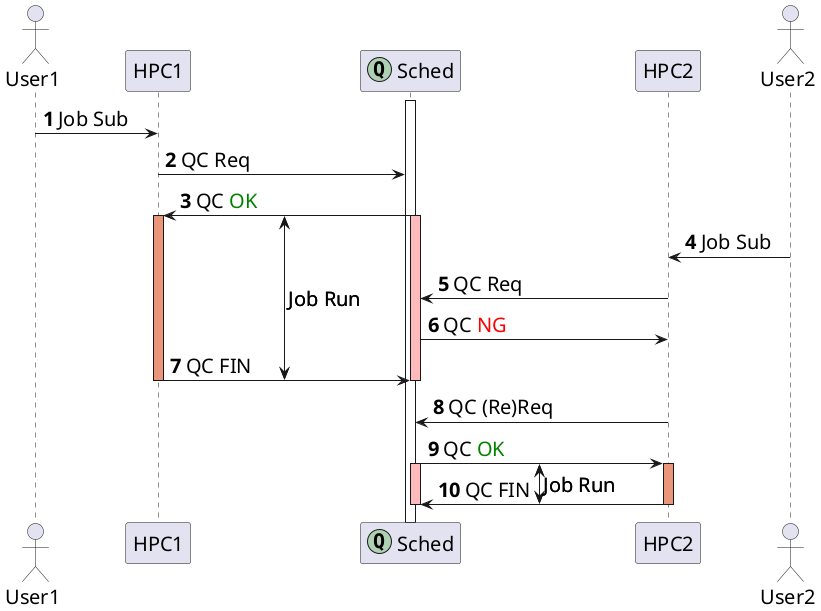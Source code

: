 @startuml
!pragma teoz true
autonumber
' autoactivate on
skinparam defaultFontSize 20

' box HPC Site
actor User1 as u1
participant HPC1 as h1
' end box
' box QC-HPC Coscheduler
participant Sched as q << (Q, #ADD1B2) >>
' end box
' box HPC Site
participant HPC2 as h2
actor User2 as u2
' end box

activate q

u1 -> h1 : Job Sub \t
h1 -> q : QC Req \t\t\t\t
' q -> q : QC Check (OK)
' hnote over q #FFBBBB: SF++
{start1} q -> h1 : QC <color #green>OK</color> 

activate q #FFBBBB
activate h1 #DarkSalmon

u2 -> h2 : Job Sub \t
h2 -> q : QC Req \t\t\t\t
' q -> q : QC Check (NG)
q -> h2 : QC <color #red>NG</color>

{end1} h1 -> q : QC FIN
deactivate h1
deactivate q 
{start1} <-> {end1} : Job Run
' hnote over q : SF--

h2 -> q : QC (Re)Req 
' q -> q : QC Check (OK)
' hnote over q #FFBBBB: SF++
{start2} q -> h2 : QC <color #green>OK</color> 
activate q #FFBBBB
activate h2 #DarkSalmon
{end2} h2 -> q : QC FIN
deactivate h2
deactivate q 
{start2} <-> {end2} : Job Run
' hnote over q : SF--

@enduml